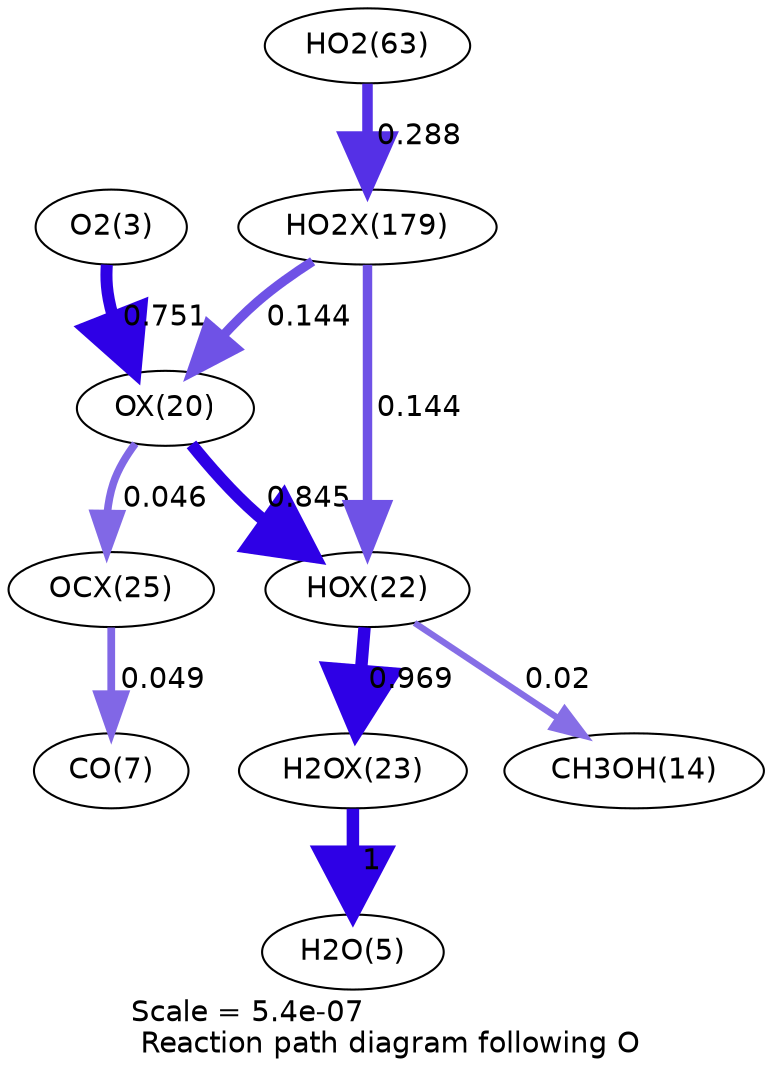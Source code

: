 digraph reaction_paths {
center=1;
s5 -> s39[fontname="Helvetica", penwidth=5.78, arrowsize=2.89, color="0.7, 1.25, 0.9"
, label=" 0.751"];
s39 -> s41[fontname="Helvetica", penwidth=5.87, arrowsize=2.94, color="0.7, 1.35, 0.9"
, label=" 0.845"];
s39 -> s44[fontname="Helvetica", penwidth=3.68, arrowsize=1.84, color="0.7, 0.546, 0.9"
, label=" 0.046"];
s60 -> s39[fontname="Helvetica", penwidth=4.54, arrowsize=2.27, color="0.7, 0.644, 0.9"
, label=" 0.144"];
s41 -> s16[fontname="Helvetica", penwidth=3.05, arrowsize=1.52, color="0.7, 0.52, 0.9"
, label=" 0.02"];
s41 -> s42[fontname="Helvetica", penwidth=5.98, arrowsize=2.99, color="0.7, 1.47, 0.9"
, label=" 0.969"];
s60 -> s41[fontname="Helvetica", penwidth=4.54, arrowsize=2.27, color="0.7, 0.644, 0.9"
, label=" 0.144"];
s42 -> s7[fontname="Helvetica", penwidth=6, arrowsize=3, color="0.7, 1.5, 0.9"
, label=" 1"];
s44 -> s9[fontname="Helvetica", penwidth=3.72, arrowsize=1.86, color="0.7, 0.549, 0.9"
, label=" 0.049"];
s26 -> s60[fontname="Helvetica", penwidth=5.06, arrowsize=2.53, color="0.7, 0.788, 0.9"
, label=" 0.288"];
s5 [ fontname="Helvetica", label="O2(3)"];
s7 [ fontname="Helvetica", label="H2O(5)"];
s9 [ fontname="Helvetica", label="CO(7)"];
s16 [ fontname="Helvetica", label="CH3OH(14)"];
s26 [ fontname="Helvetica", label="HO2(63)"];
s39 [ fontname="Helvetica", label="OX(20)"];
s41 [ fontname="Helvetica", label="HOX(22)"];
s42 [ fontname="Helvetica", label="H2OX(23)"];
s44 [ fontname="Helvetica", label="OCX(25)"];
s60 [ fontname="Helvetica", label="HO2X(179)"];
 label = "Scale = 5.4e-07\l Reaction path diagram following O";
 fontname = "Helvetica";
}
